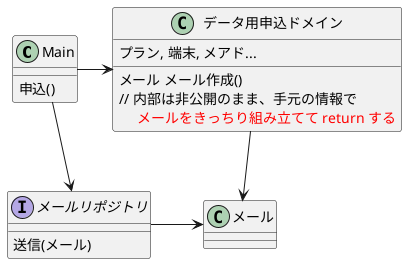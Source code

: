 @startuml

class Main {
  申込()
}

class データ用申込ドメイン {
  プラン, 端末, メアド...
  メール メール作成()\n// 内部は非公開のまま、手元の情報で\n     <font color=red>メールをきっちり組み立てて return する</font>
}
interface メールリポジトリ {
  送信(メール)
}
class メール
メールリポジトリ -r-> メール
データ用申込ドメイン --> メール
Main -r-> データ用申込ドメイン
Main --> メールリポジトリ

' これならテストにモックがいらない
' メールリポジトリからもプランとかが消えた

@enduml
